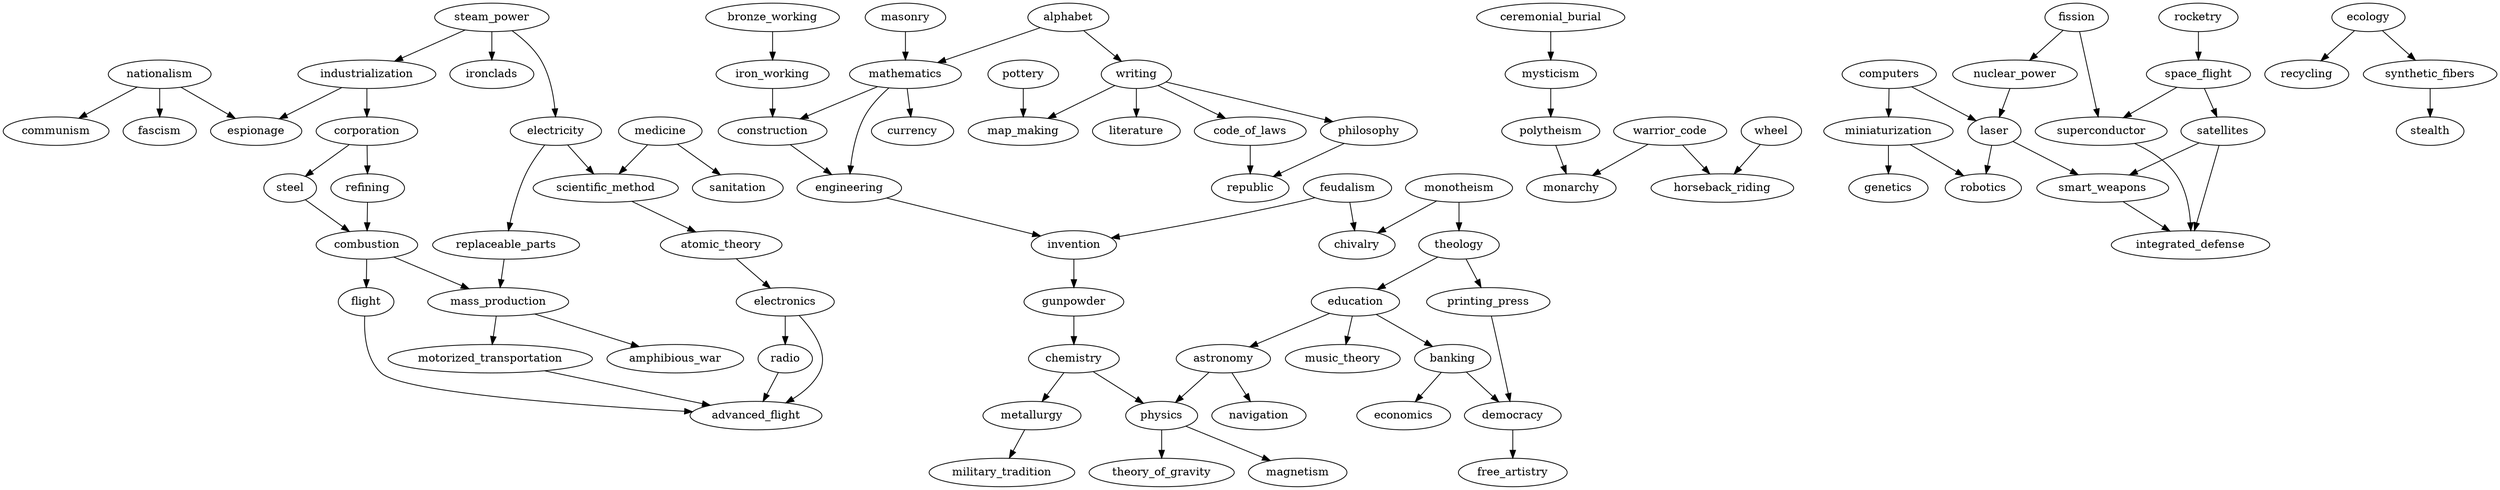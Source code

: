digraph civ3 {
    advanced_flight;
    alphabet                 -> {mathematics; writing};
    amphibious_war;
    astronomy                -> {navigation; physics};
    atomic_theory            -> {electronics};
    banking                  -> {democracy; economics};
    bronze_working           -> {iron_working};
    ceremonial_burial        -> {mysticism};
    chemistry                -> {metallurgy; physics};
    chivalry;
    code_of_laws             -> {republic};
    combustion               -> {flight; mass_production};
    communism                -> {};
    computers                -> {laser; miniaturization};
    construction             -> {engineering};
    corporation              -> {refining; steel};
    currency;
    democracy                -> {free_artistry};
    ecology                  -> {recycling; synthetic_fibers};
    economics                -> {};
    education                -> {banking; astronomy; music_theory};
    electricity              -> {replaceable_parts; scientific_method};
    electronics              -> {advanced_flight; radio};
    engineering              -> {invention};
    espionage;
    fascism;
    feudalism                -> {chivalry; invention};
    fission                  -> {nuclear_power; superconductor};
    flight                   -> {advanced_flight};
    free_artistry;
    genetics;
    gunpowder                -> {chemistry};
    horseback_riding;
    industrialization        -> {corporation; espionage};
    integrated_defense;
    invention                -> {gunpowder};
    ironclads;
    iron_working             -> {construction};
    laser                    -> {robotics; smart_weapons};
    literature;
    magnetism;
    map_making;
    masonry                  -> {mathematics};
    mass_production          -> {amphibious_war; motorized_transportation};
    mathematics              -> {currency; construction; engineering};
    medicine                 -> {sanitation; scientific_method};
    metallurgy               -> {military_tradition};
    military_tradition;
    miniaturization          -> {genetics; robotics};
    monarchy;
    monotheism               -> {chivalry; theology};
    motorized_transportation -> {advanced_flight};
    music_theory;
    mysticism                -> {polytheism};
    nationalism              -> {communism; fascism; espionage};
    navigation;
    nuclear_power            -> {laser};
    philosophy               -> {republic};
    physics                  -> {magnetism; theory_of_gravity};
    polytheism               -> {monarchy};
    pottery                  -> {map_making};
    printing_press           -> {democracy};
    radio                    -> {advanced_flight};
    recycling;
    refining                 -> {combustion};
    replaceable_parts        -> {mass_production};
    republic;
    robotics;
    rocketry -> {space_flight};
    sanitation;
    satellites               -> {integrated_defense; smart_weapons};
    scientific_method        -> {atomic_theory};
    smart_weapons            -> {integrated_defense};
    space_flight             -> {superconductor; satellites};
    steam_power              -> {electricity; ironclads; industrialization};
    stealth;
    steel                    -> {combustion};
    superconductor           -> {integrated_defense};
    synthetic_fibers         -> {stealth};
    theology                 -> {education; printing_press};
    theory_of_gravity;
    warrior_code             -> {horseback_riding; monarchy};
    wheel                    -> {horseback_riding};
    writing                  -> {code_of_laws; literature; map_making; philosophy};

}
